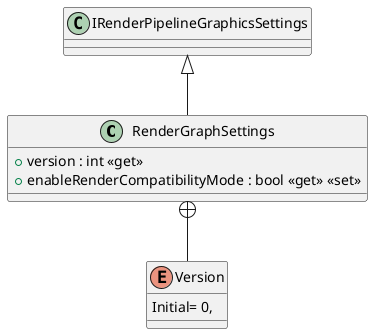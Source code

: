 @startuml
class RenderGraphSettings {
    + version : int <<get>>
    + enableRenderCompatibilityMode : bool <<get>> <<set>>
}
enum Version {
    Initial= 0,
}
IRenderPipelineGraphicsSettings <|-- RenderGraphSettings
RenderGraphSettings +-- Version
@enduml
